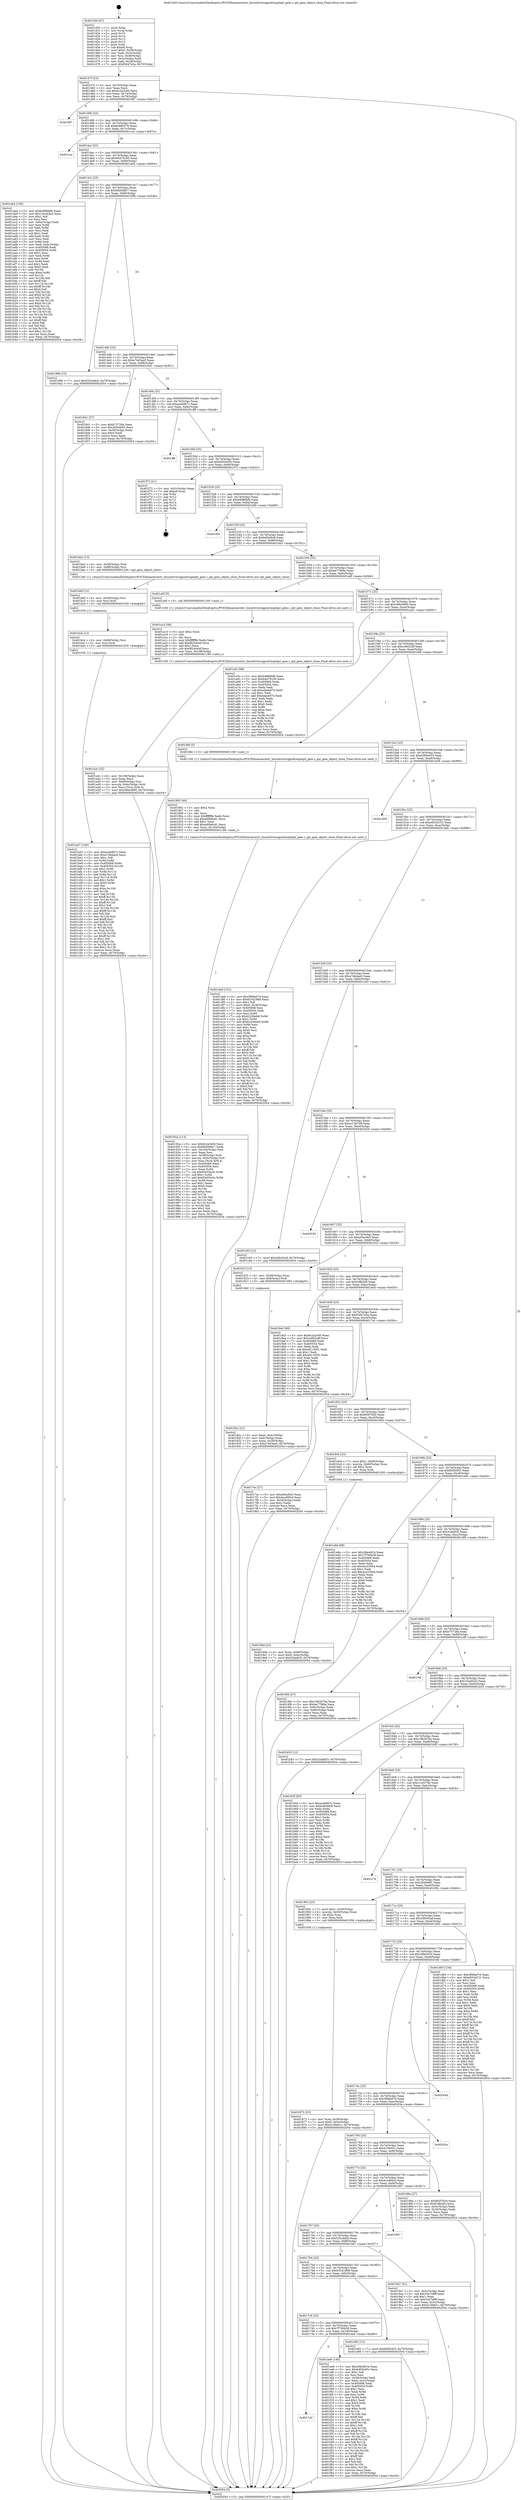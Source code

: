 digraph "0x401450" {
  label = "0x401450 (/mnt/c/Users/mathe/Desktop/tcc/POCII/binaries/extr_linuxdriversgpudrmqxlqxl_gem.c_qxl_gem_object_close_Final-ollvm.out::main(0))"
  labelloc = "t"
  node[shape=record]

  Entry [label="",width=0.3,height=0.3,shape=circle,fillcolor=black,style=filled]
  "0x40147f" [label="{
     0x40147f [23]\l
     | [instrs]\l
     &nbsp;&nbsp;0x40147f \<+3\>: mov -0x70(%rbp),%eax\l
     &nbsp;&nbsp;0x401482 \<+2\>: mov %eax,%ecx\l
     &nbsp;&nbsp;0x401484 \<+6\>: sub $0x8c2a3c60,%ecx\l
     &nbsp;&nbsp;0x40148a \<+3\>: mov %eax,-0x74(%rbp)\l
     &nbsp;&nbsp;0x40148d \<+3\>: mov %ecx,-0x78(%rbp)\l
     &nbsp;&nbsp;0x401490 \<+6\>: je 0000000000401f87 \<main+0xb37\>\l
  }"]
  "0x401f87" [label="{
     0x401f87\l
  }", style=dashed]
  "0x401496" [label="{
     0x401496 [22]\l
     | [instrs]\l
     &nbsp;&nbsp;0x401496 \<+5\>: jmp 000000000040149b \<main+0x4b\>\l
     &nbsp;&nbsp;0x40149b \<+3\>: mov -0x74(%rbp),%eax\l
     &nbsp;&nbsp;0x40149e \<+5\>: sub $0x8c686376,%eax\l
     &nbsp;&nbsp;0x4014a3 \<+3\>: mov %eax,-0x7c(%rbp)\l
     &nbsp;&nbsp;0x4014a6 \<+6\>: je 0000000000401cce \<main+0x87e\>\l
  }"]
  Exit [label="",width=0.3,height=0.3,shape=circle,fillcolor=black,style=filled,peripheries=2]
  "0x401cce" [label="{
     0x401cce\l
  }", style=dashed]
  "0x4014ac" [label="{
     0x4014ac [22]\l
     | [instrs]\l
     &nbsp;&nbsp;0x4014ac \<+5\>: jmp 00000000004014b1 \<main+0x61\>\l
     &nbsp;&nbsp;0x4014b1 \<+3\>: mov -0x74(%rbp),%eax\l
     &nbsp;&nbsp;0x4014b4 \<+5\>: sub $0x94d78193,%eax\l
     &nbsp;&nbsp;0x4014b9 \<+3\>: mov %eax,-0x80(%rbp)\l
     &nbsp;&nbsp;0x4014bc \<+6\>: je 0000000000401ab4 \<main+0x664\>\l
  }"]
  "0x4017e2" [label="{
     0x4017e2\l
  }", style=dashed]
  "0x401ab4" [label="{
     0x401ab4 [159]\l
     | [instrs]\l
     &nbsp;&nbsp;0x401ab4 \<+5\>: mov $0xb4986bf6,%eax\l
     &nbsp;&nbsp;0x401ab9 \<+5\>: mov $0x15a262e3,%ecx\l
     &nbsp;&nbsp;0x401abe \<+2\>: mov $0x1,%dl\l
     &nbsp;&nbsp;0x401ac0 \<+2\>: xor %esi,%esi\l
     &nbsp;&nbsp;0x401ac2 \<+3\>: mov -0x6c(%rbp),%edi\l
     &nbsp;&nbsp;0x401ac5 \<+3\>: mov %esi,%r8d\l
     &nbsp;&nbsp;0x401ac8 \<+3\>: sub %edi,%r8d\l
     &nbsp;&nbsp;0x401acb \<+2\>: mov %esi,%edi\l
     &nbsp;&nbsp;0x401acd \<+3\>: sub $0x1,%edi\l
     &nbsp;&nbsp;0x401ad0 \<+3\>: add %edi,%r8d\l
     &nbsp;&nbsp;0x401ad3 \<+2\>: mov %esi,%edi\l
     &nbsp;&nbsp;0x401ad5 \<+3\>: sub %r8d,%edi\l
     &nbsp;&nbsp;0x401ad8 \<+3\>: mov %edi,-0x6c(%rbp)\l
     &nbsp;&nbsp;0x401adb \<+7\>: mov 0x405068,%edi\l
     &nbsp;&nbsp;0x401ae2 \<+8\>: mov 0x405054,%r8d\l
     &nbsp;&nbsp;0x401aea \<+3\>: sub $0x1,%esi\l
     &nbsp;&nbsp;0x401aed \<+3\>: mov %edi,%r9d\l
     &nbsp;&nbsp;0x401af0 \<+3\>: add %esi,%r9d\l
     &nbsp;&nbsp;0x401af3 \<+4\>: imul %r9d,%edi\l
     &nbsp;&nbsp;0x401af7 \<+3\>: and $0x1,%edi\l
     &nbsp;&nbsp;0x401afa \<+3\>: cmp $0x0,%edi\l
     &nbsp;&nbsp;0x401afd \<+4\>: sete %r10b\l
     &nbsp;&nbsp;0x401b01 \<+4\>: cmp $0xa,%r8d\l
     &nbsp;&nbsp;0x401b05 \<+4\>: setl %r11b\l
     &nbsp;&nbsp;0x401b09 \<+3\>: mov %r10b,%bl\l
     &nbsp;&nbsp;0x401b0c \<+3\>: xor $0xff,%bl\l
     &nbsp;&nbsp;0x401b0f \<+3\>: mov %r11b,%r14b\l
     &nbsp;&nbsp;0x401b12 \<+4\>: xor $0xff,%r14b\l
     &nbsp;&nbsp;0x401b16 \<+3\>: xor $0x0,%dl\l
     &nbsp;&nbsp;0x401b19 \<+3\>: mov %bl,%r15b\l
     &nbsp;&nbsp;0x401b1c \<+4\>: and $0x0,%r15b\l
     &nbsp;&nbsp;0x401b20 \<+3\>: and %dl,%r10b\l
     &nbsp;&nbsp;0x401b23 \<+3\>: mov %r14b,%r12b\l
     &nbsp;&nbsp;0x401b26 \<+4\>: and $0x0,%r12b\l
     &nbsp;&nbsp;0x401b2a \<+3\>: and %dl,%r11b\l
     &nbsp;&nbsp;0x401b2d \<+3\>: or %r10b,%r15b\l
     &nbsp;&nbsp;0x401b30 \<+3\>: or %r11b,%r12b\l
     &nbsp;&nbsp;0x401b33 \<+3\>: xor %r12b,%r15b\l
     &nbsp;&nbsp;0x401b36 \<+3\>: or %r14b,%bl\l
     &nbsp;&nbsp;0x401b39 \<+3\>: xor $0xff,%bl\l
     &nbsp;&nbsp;0x401b3c \<+3\>: or $0x0,%dl\l
     &nbsp;&nbsp;0x401b3f \<+2\>: and %dl,%bl\l
     &nbsp;&nbsp;0x401b41 \<+3\>: or %bl,%r15b\l
     &nbsp;&nbsp;0x401b44 \<+4\>: test $0x1,%r15b\l
     &nbsp;&nbsp;0x401b48 \<+3\>: cmovne %ecx,%eax\l
     &nbsp;&nbsp;0x401b4b \<+3\>: mov %eax,-0x70(%rbp)\l
     &nbsp;&nbsp;0x401b4e \<+5\>: jmp 0000000000402054 \<main+0xc04\>\l
  }"]
  "0x4014c2" [label="{
     0x4014c2 [25]\l
     | [instrs]\l
     &nbsp;&nbsp;0x4014c2 \<+5\>: jmp 00000000004014c7 \<main+0x77\>\l
     &nbsp;&nbsp;0x4014c7 \<+3\>: mov -0x74(%rbp),%eax\l
     &nbsp;&nbsp;0x4014ca \<+5\>: sub $0x9d20d8c7,%eax\l
     &nbsp;&nbsp;0x4014cf \<+6\>: mov %eax,-0x84(%rbp)\l
     &nbsp;&nbsp;0x4014d5 \<+6\>: je 000000000040199b \<main+0x54b\>\l
  }"]
  "0x401ee6" [label="{
     0x401ee6 [140]\l
     | [instrs]\l
     &nbsp;&nbsp;0x401ee6 \<+5\>: mov $0x2fde491b,%eax\l
     &nbsp;&nbsp;0x401eeb \<+5\>: mov $0xb405e05c,%ecx\l
     &nbsp;&nbsp;0x401ef0 \<+2\>: mov $0x1,%dl\l
     &nbsp;&nbsp;0x401ef2 \<+2\>: xor %esi,%esi\l
     &nbsp;&nbsp;0x401ef4 \<+3\>: mov -0x38(%rbp),%edi\l
     &nbsp;&nbsp;0x401ef7 \<+3\>: mov %edi,-0x2c(%rbp)\l
     &nbsp;&nbsp;0x401efa \<+7\>: mov 0x405068,%edi\l
     &nbsp;&nbsp;0x401f01 \<+8\>: mov 0x405054,%r8d\l
     &nbsp;&nbsp;0x401f09 \<+3\>: sub $0x1,%esi\l
     &nbsp;&nbsp;0x401f0c \<+3\>: mov %edi,%r9d\l
     &nbsp;&nbsp;0x401f0f \<+3\>: add %esi,%r9d\l
     &nbsp;&nbsp;0x401f12 \<+4\>: imul %r9d,%edi\l
     &nbsp;&nbsp;0x401f16 \<+3\>: and $0x1,%edi\l
     &nbsp;&nbsp;0x401f19 \<+3\>: cmp $0x0,%edi\l
     &nbsp;&nbsp;0x401f1c \<+4\>: sete %r10b\l
     &nbsp;&nbsp;0x401f20 \<+4\>: cmp $0xa,%r8d\l
     &nbsp;&nbsp;0x401f24 \<+4\>: setl %r11b\l
     &nbsp;&nbsp;0x401f28 \<+3\>: mov %r10b,%bl\l
     &nbsp;&nbsp;0x401f2b \<+3\>: xor $0xff,%bl\l
     &nbsp;&nbsp;0x401f2e \<+3\>: mov %r11b,%r14b\l
     &nbsp;&nbsp;0x401f31 \<+4\>: xor $0xff,%r14b\l
     &nbsp;&nbsp;0x401f35 \<+3\>: xor $0x1,%dl\l
     &nbsp;&nbsp;0x401f38 \<+3\>: mov %bl,%r15b\l
     &nbsp;&nbsp;0x401f3b \<+4\>: and $0xff,%r15b\l
     &nbsp;&nbsp;0x401f3f \<+3\>: and %dl,%r10b\l
     &nbsp;&nbsp;0x401f42 \<+3\>: mov %r14b,%r12b\l
     &nbsp;&nbsp;0x401f45 \<+4\>: and $0xff,%r12b\l
     &nbsp;&nbsp;0x401f49 \<+3\>: and %dl,%r11b\l
     &nbsp;&nbsp;0x401f4c \<+3\>: or %r10b,%r15b\l
     &nbsp;&nbsp;0x401f4f \<+3\>: or %r11b,%r12b\l
     &nbsp;&nbsp;0x401f52 \<+3\>: xor %r12b,%r15b\l
     &nbsp;&nbsp;0x401f55 \<+3\>: or %r14b,%bl\l
     &nbsp;&nbsp;0x401f58 \<+3\>: xor $0xff,%bl\l
     &nbsp;&nbsp;0x401f5b \<+3\>: or $0x1,%dl\l
     &nbsp;&nbsp;0x401f5e \<+2\>: and %dl,%bl\l
     &nbsp;&nbsp;0x401f60 \<+3\>: or %bl,%r15b\l
     &nbsp;&nbsp;0x401f63 \<+4\>: test $0x1,%r15b\l
     &nbsp;&nbsp;0x401f67 \<+3\>: cmovne %ecx,%eax\l
     &nbsp;&nbsp;0x401f6a \<+3\>: mov %eax,-0x70(%rbp)\l
     &nbsp;&nbsp;0x401f6d \<+5\>: jmp 0000000000402054 \<main+0xc04\>\l
  }"]
  "0x40199b" [label="{
     0x40199b [12]\l
     | [instrs]\l
     &nbsp;&nbsp;0x40199b \<+7\>: movl $0x525cddcb,-0x70(%rbp)\l
     &nbsp;&nbsp;0x4019a2 \<+5\>: jmp 0000000000402054 \<main+0xc04\>\l
  }"]
  "0x4014db" [label="{
     0x4014db [25]\l
     | [instrs]\l
     &nbsp;&nbsp;0x4014db \<+5\>: jmp 00000000004014e0 \<main+0x90\>\l
     &nbsp;&nbsp;0x4014e0 \<+3\>: mov -0x74(%rbp),%eax\l
     &nbsp;&nbsp;0x4014e3 \<+5\>: sub $0xa74d3ea5,%eax\l
     &nbsp;&nbsp;0x4014e8 \<+6\>: mov %eax,-0x88(%rbp)\l
     &nbsp;&nbsp;0x4014ee \<+6\>: je 0000000000401841 \<main+0x3f1\>\l
  }"]
  "0x4017c9" [label="{
     0x4017c9 [25]\l
     | [instrs]\l
     &nbsp;&nbsp;0x4017c9 \<+5\>: jmp 00000000004017ce \<main+0x37e\>\l
     &nbsp;&nbsp;0x4017ce \<+3\>: mov -0x74(%rbp),%eax\l
     &nbsp;&nbsp;0x4017d1 \<+5\>: sub $0x7f700b28,%eax\l
     &nbsp;&nbsp;0x4017d6 \<+6\>: mov %eax,-0x100(%rbp)\l
     &nbsp;&nbsp;0x4017dc \<+6\>: je 0000000000401ee6 \<main+0xa96\>\l
  }"]
  "0x401841" [label="{
     0x401841 [27]\l
     | [instrs]\l
     &nbsp;&nbsp;0x401841 \<+5\>: mov $0xb75728a,%eax\l
     &nbsp;&nbsp;0x401846 \<+5\>: mov $0x293d46f1,%ecx\l
     &nbsp;&nbsp;0x40184b \<+3\>: mov -0x30(%rbp),%edx\l
     &nbsp;&nbsp;0x40184e \<+3\>: cmp $0x0,%edx\l
     &nbsp;&nbsp;0x401851 \<+3\>: cmove %ecx,%eax\l
     &nbsp;&nbsp;0x401854 \<+3\>: mov %eax,-0x70(%rbp)\l
     &nbsp;&nbsp;0x401857 \<+5\>: jmp 0000000000402054 \<main+0xc04\>\l
  }"]
  "0x4014f4" [label="{
     0x4014f4 [25]\l
     | [instrs]\l
     &nbsp;&nbsp;0x4014f4 \<+5\>: jmp 00000000004014f9 \<main+0xa9\>\l
     &nbsp;&nbsp;0x4014f9 \<+3\>: mov -0x74(%rbp),%eax\l
     &nbsp;&nbsp;0x4014fc \<+5\>: sub $0xacde9b7c,%eax\l
     &nbsp;&nbsp;0x401501 \<+6\>: mov %eax,-0x8c(%rbp)\l
     &nbsp;&nbsp;0x401507 \<+6\>: je 0000000000401ff8 \<main+0xba8\>\l
  }"]
  "0x401e82" [label="{
     0x401e82 [12]\l
     | [instrs]\l
     &nbsp;&nbsp;0x401e82 \<+7\>: movl $0xfd5f2403,-0x70(%rbp)\l
     &nbsp;&nbsp;0x401e89 \<+5\>: jmp 0000000000402054 \<main+0xc04\>\l
  }"]
  "0x401ff8" [label="{
     0x401ff8\l
  }", style=dashed]
  "0x40150d" [label="{
     0x40150d [25]\l
     | [instrs]\l
     &nbsp;&nbsp;0x40150d \<+5\>: jmp 0000000000401512 \<main+0xc2\>\l
     &nbsp;&nbsp;0x401512 \<+3\>: mov -0x74(%rbp),%eax\l
     &nbsp;&nbsp;0x401515 \<+5\>: sub $0xb405e05c,%eax\l
     &nbsp;&nbsp;0x40151a \<+6\>: mov %eax,-0x90(%rbp)\l
     &nbsp;&nbsp;0x401520 \<+6\>: je 0000000000401f72 \<main+0xb22\>\l
  }"]
  "0x401bd7" [label="{
     0x401bd7 [140]\l
     | [instrs]\l
     &nbsp;&nbsp;0x401bd7 \<+5\>: mov $0xacde9b7c,%eax\l
     &nbsp;&nbsp;0x401bdc \<+5\>: mov $0xe7dbdac6,%ecx\l
     &nbsp;&nbsp;0x401be1 \<+2\>: mov $0x1,%dl\l
     &nbsp;&nbsp;0x401be3 \<+3\>: xor %r8d,%r8d\l
     &nbsp;&nbsp;0x401be6 \<+8\>: mov 0x405068,%r9d\l
     &nbsp;&nbsp;0x401bee \<+8\>: mov 0x405054,%r10d\l
     &nbsp;&nbsp;0x401bf6 \<+4\>: sub $0x1,%r8d\l
     &nbsp;&nbsp;0x401bfa \<+3\>: mov %r9d,%r11d\l
     &nbsp;&nbsp;0x401bfd \<+3\>: add %r8d,%r11d\l
     &nbsp;&nbsp;0x401c00 \<+4\>: imul %r11d,%r9d\l
     &nbsp;&nbsp;0x401c04 \<+4\>: and $0x1,%r9d\l
     &nbsp;&nbsp;0x401c08 \<+4\>: cmp $0x0,%r9d\l
     &nbsp;&nbsp;0x401c0c \<+3\>: sete %bl\l
     &nbsp;&nbsp;0x401c0f \<+4\>: cmp $0xa,%r10d\l
     &nbsp;&nbsp;0x401c13 \<+4\>: setl %r14b\l
     &nbsp;&nbsp;0x401c17 \<+3\>: mov %bl,%r15b\l
     &nbsp;&nbsp;0x401c1a \<+4\>: xor $0xff,%r15b\l
     &nbsp;&nbsp;0x401c1e \<+3\>: mov %r14b,%r12b\l
     &nbsp;&nbsp;0x401c21 \<+4\>: xor $0xff,%r12b\l
     &nbsp;&nbsp;0x401c25 \<+3\>: xor $0x1,%dl\l
     &nbsp;&nbsp;0x401c28 \<+3\>: mov %r15b,%r13b\l
     &nbsp;&nbsp;0x401c2b \<+4\>: and $0xff,%r13b\l
     &nbsp;&nbsp;0x401c2f \<+2\>: and %dl,%bl\l
     &nbsp;&nbsp;0x401c31 \<+3\>: mov %r12b,%sil\l
     &nbsp;&nbsp;0x401c34 \<+4\>: and $0xff,%sil\l
     &nbsp;&nbsp;0x401c38 \<+3\>: and %dl,%r14b\l
     &nbsp;&nbsp;0x401c3b \<+3\>: or %bl,%r13b\l
     &nbsp;&nbsp;0x401c3e \<+3\>: or %r14b,%sil\l
     &nbsp;&nbsp;0x401c41 \<+3\>: xor %sil,%r13b\l
     &nbsp;&nbsp;0x401c44 \<+3\>: or %r12b,%r15b\l
     &nbsp;&nbsp;0x401c47 \<+4\>: xor $0xff,%r15b\l
     &nbsp;&nbsp;0x401c4b \<+3\>: or $0x1,%dl\l
     &nbsp;&nbsp;0x401c4e \<+3\>: and %dl,%r15b\l
     &nbsp;&nbsp;0x401c51 \<+3\>: or %r15b,%r13b\l
     &nbsp;&nbsp;0x401c54 \<+4\>: test $0x1,%r13b\l
     &nbsp;&nbsp;0x401c58 \<+3\>: cmovne %ecx,%eax\l
     &nbsp;&nbsp;0x401c5b \<+3\>: mov %eax,-0x70(%rbp)\l
     &nbsp;&nbsp;0x401c5e \<+5\>: jmp 0000000000402054 \<main+0xc04\>\l
  }"]
  "0x401f72" [label="{
     0x401f72 [21]\l
     | [instrs]\l
     &nbsp;&nbsp;0x401f72 \<+3\>: mov -0x2c(%rbp),%eax\l
     &nbsp;&nbsp;0x401f75 \<+7\>: add $0xe8,%rsp\l
     &nbsp;&nbsp;0x401f7c \<+1\>: pop %rbx\l
     &nbsp;&nbsp;0x401f7d \<+2\>: pop %r12\l
     &nbsp;&nbsp;0x401f7f \<+2\>: pop %r13\l
     &nbsp;&nbsp;0x401f81 \<+2\>: pop %r14\l
     &nbsp;&nbsp;0x401f83 \<+2\>: pop %r15\l
     &nbsp;&nbsp;0x401f85 \<+1\>: pop %rbp\l
     &nbsp;&nbsp;0x401f86 \<+1\>: ret\l
  }"]
  "0x401526" [label="{
     0x401526 [25]\l
     | [instrs]\l
     &nbsp;&nbsp;0x401526 \<+5\>: jmp 000000000040152b \<main+0xdb\>\l
     &nbsp;&nbsp;0x40152b \<+3\>: mov -0x74(%rbp),%eax\l
     &nbsp;&nbsp;0x40152e \<+5\>: sub $0xb4986bf6,%eax\l
     &nbsp;&nbsp;0x401533 \<+6\>: mov %eax,-0x94(%rbp)\l
     &nbsp;&nbsp;0x401539 \<+6\>: je 0000000000401fd9 \<main+0xb89\>\l
  }"]
  "0x401bcb" [label="{
     0x401bcb [12]\l
     | [instrs]\l
     &nbsp;&nbsp;0x401bcb \<+4\>: mov -0x68(%rbp),%rsi\l
     &nbsp;&nbsp;0x401bcf \<+3\>: mov %rsi,%rdi\l
     &nbsp;&nbsp;0x401bd2 \<+5\>: call 0000000000401030 \<free@plt\>\l
     | [calls]\l
     &nbsp;&nbsp;0x401030 \{1\} (unknown)\l
  }"]
  "0x401fd9" [label="{
     0x401fd9\l
  }", style=dashed]
  "0x40153f" [label="{
     0x40153f [25]\l
     | [instrs]\l
     &nbsp;&nbsp;0x40153f \<+5\>: jmp 0000000000401544 \<main+0xf4\>\l
     &nbsp;&nbsp;0x401544 \<+3\>: mov -0x74(%rbp),%eax\l
     &nbsp;&nbsp;0x401547 \<+5\>: sub $0xb4fc69c8,%eax\l
     &nbsp;&nbsp;0x40154c \<+6\>: mov %eax,-0x98(%rbp)\l
     &nbsp;&nbsp;0x401552 \<+6\>: je 0000000000401bb2 \<main+0x762\>\l
  }"]
  "0x401bbf" [label="{
     0x401bbf [12]\l
     | [instrs]\l
     &nbsp;&nbsp;0x401bbf \<+4\>: mov -0x58(%rbp),%rsi\l
     &nbsp;&nbsp;0x401bc3 \<+3\>: mov %rsi,%rdi\l
     &nbsp;&nbsp;0x401bc6 \<+5\>: call 0000000000401030 \<free@plt\>\l
     | [calls]\l
     &nbsp;&nbsp;0x401030 \{1\} (unknown)\l
  }"]
  "0x401bb2" [label="{
     0x401bb2 [13]\l
     | [instrs]\l
     &nbsp;&nbsp;0x401bb2 \<+4\>: mov -0x58(%rbp),%rdi\l
     &nbsp;&nbsp;0x401bb6 \<+4\>: mov -0x68(%rbp),%rsi\l
     &nbsp;&nbsp;0x401bba \<+5\>: call 0000000000401240 \<qxl_gem_object_close\>\l
     | [calls]\l
     &nbsp;&nbsp;0x401240 \{1\} (/mnt/c/Users/mathe/Desktop/tcc/POCII/binaries/extr_linuxdriversgpudrmqxlqxl_gem.c_qxl_gem_object_close_Final-ollvm.out::qxl_gem_object_close)\l
  }"]
  "0x401558" [label="{
     0x401558 [25]\l
     | [instrs]\l
     &nbsp;&nbsp;0x401558 \<+5\>: jmp 000000000040155d \<main+0x10d\>\l
     &nbsp;&nbsp;0x40155d \<+3\>: mov -0x74(%rbp),%eax\l
     &nbsp;&nbsp;0x401560 \<+5\>: sub $0xbe77f89a,%eax\l
     &nbsp;&nbsp;0x401565 \<+6\>: mov %eax,-0x9c(%rbp)\l
     &nbsp;&nbsp;0x40156b \<+6\>: je 0000000000401a0f \<main+0x5bf\>\l
  }"]
  "0x401a3c" [label="{
     0x401a3c [32]\l
     | [instrs]\l
     &nbsp;&nbsp;0x401a3c \<+6\>: mov -0x108(%rbp),%ecx\l
     &nbsp;&nbsp;0x401a42 \<+3\>: imul %eax,%ecx\l
     &nbsp;&nbsp;0x401a45 \<+4\>: mov -0x68(%rbp),%rsi\l
     &nbsp;&nbsp;0x401a49 \<+4\>: movslq -0x6c(%rbp),%rdi\l
     &nbsp;&nbsp;0x401a4d \<+3\>: mov %ecx,(%rsi,%rdi,4)\l
     &nbsp;&nbsp;0x401a50 \<+7\>: movl $0xc89a3690,-0x70(%rbp)\l
     &nbsp;&nbsp;0x401a57 \<+5\>: jmp 0000000000402054 \<main+0xc04\>\l
  }"]
  "0x401a0f" [label="{
     0x401a0f [5]\l
     | [instrs]\l
     &nbsp;&nbsp;0x401a0f \<+5\>: call 0000000000401160 \<next_i\>\l
     | [calls]\l
     &nbsp;&nbsp;0x401160 \{1\} (/mnt/c/Users/mathe/Desktop/tcc/POCII/binaries/extr_linuxdriversgpudrmqxlqxl_gem.c_qxl_gem_object_close_Final-ollvm.out::next_i)\l
  }"]
  "0x401571" [label="{
     0x401571 [25]\l
     | [instrs]\l
     &nbsp;&nbsp;0x401571 \<+5\>: jmp 0000000000401576 \<main+0x126\>\l
     &nbsp;&nbsp;0x401576 \<+3\>: mov -0x74(%rbp),%eax\l
     &nbsp;&nbsp;0x401579 \<+5\>: sub $0xc89a3690,%eax\l
     &nbsp;&nbsp;0x40157e \<+6\>: mov %eax,-0xa0(%rbp)\l
     &nbsp;&nbsp;0x401584 \<+6\>: je 0000000000401a5c \<main+0x60c\>\l
  }"]
  "0x401a14" [label="{
     0x401a14 [40]\l
     | [instrs]\l
     &nbsp;&nbsp;0x401a14 \<+5\>: mov $0x2,%ecx\l
     &nbsp;&nbsp;0x401a19 \<+1\>: cltd\l
     &nbsp;&nbsp;0x401a1a \<+2\>: idiv %ecx\l
     &nbsp;&nbsp;0x401a1c \<+6\>: imul $0xfffffffe,%edx,%ecx\l
     &nbsp;&nbsp;0x401a22 \<+6\>: add $0xf824444f,%ecx\l
     &nbsp;&nbsp;0x401a28 \<+3\>: add $0x1,%ecx\l
     &nbsp;&nbsp;0x401a2b \<+6\>: sub $0xf824444f,%ecx\l
     &nbsp;&nbsp;0x401a31 \<+6\>: mov %ecx,-0x108(%rbp)\l
     &nbsp;&nbsp;0x401a37 \<+5\>: call 0000000000401160 \<next_i\>\l
     | [calls]\l
     &nbsp;&nbsp;0x401160 \{1\} (/mnt/c/Users/mathe/Desktop/tcc/POCII/binaries/extr_linuxdriversgpudrmqxlqxl_gem.c_qxl_gem_object_close_Final-ollvm.out::next_i)\l
  }"]
  "0x401a5c" [label="{
     0x401a5c [88]\l
     | [instrs]\l
     &nbsp;&nbsp;0x401a5c \<+5\>: mov $0xb4986bf6,%eax\l
     &nbsp;&nbsp;0x401a61 \<+5\>: mov $0x94d78193,%ecx\l
     &nbsp;&nbsp;0x401a66 \<+7\>: mov 0x405068,%edx\l
     &nbsp;&nbsp;0x401a6d \<+7\>: mov 0x405054,%esi\l
     &nbsp;&nbsp;0x401a74 \<+2\>: mov %edx,%edi\l
     &nbsp;&nbsp;0x401a76 \<+6\>: sub $0xedaeb87d,%edi\l
     &nbsp;&nbsp;0x401a7c \<+3\>: sub $0x1,%edi\l
     &nbsp;&nbsp;0x401a7f \<+6\>: add $0xedaeb87d,%edi\l
     &nbsp;&nbsp;0x401a85 \<+3\>: imul %edi,%edx\l
     &nbsp;&nbsp;0x401a88 \<+3\>: and $0x1,%edx\l
     &nbsp;&nbsp;0x401a8b \<+3\>: cmp $0x0,%edx\l
     &nbsp;&nbsp;0x401a8e \<+4\>: sete %r8b\l
     &nbsp;&nbsp;0x401a92 \<+3\>: cmp $0xa,%esi\l
     &nbsp;&nbsp;0x401a95 \<+4\>: setl %r9b\l
     &nbsp;&nbsp;0x401a99 \<+3\>: mov %r8b,%r10b\l
     &nbsp;&nbsp;0x401a9c \<+3\>: and %r9b,%r10b\l
     &nbsp;&nbsp;0x401a9f \<+3\>: xor %r9b,%r8b\l
     &nbsp;&nbsp;0x401aa2 \<+3\>: or %r8b,%r10b\l
     &nbsp;&nbsp;0x401aa5 \<+4\>: test $0x1,%r10b\l
     &nbsp;&nbsp;0x401aa9 \<+3\>: cmovne %ecx,%eax\l
     &nbsp;&nbsp;0x401aac \<+3\>: mov %eax,-0x70(%rbp)\l
     &nbsp;&nbsp;0x401aaf \<+5\>: jmp 0000000000402054 \<main+0xc04\>\l
  }"]
  "0x40158a" [label="{
     0x40158a [25]\l
     | [instrs]\l
     &nbsp;&nbsp;0x40158a \<+5\>: jmp 000000000040158f \<main+0x13f\>\l
     &nbsp;&nbsp;0x40158f \<+3\>: mov -0x74(%rbp),%eax\l
     &nbsp;&nbsp;0x401592 \<+5\>: sub $0xcc802c8f,%eax\l
     &nbsp;&nbsp;0x401597 \<+6\>: mov %eax,-0xa4(%rbp)\l
     &nbsp;&nbsp;0x40159d \<+6\>: je 00000000004018fd \<main+0x4ad\>\l
  }"]
  "0x4019dd" [label="{
     0x4019dd [23]\l
     | [instrs]\l
     &nbsp;&nbsp;0x4019dd \<+4\>: mov %rax,-0x68(%rbp)\l
     &nbsp;&nbsp;0x4019e1 \<+7\>: movl $0x0,-0x6c(%rbp)\l
     &nbsp;&nbsp;0x4019e8 \<+7\>: movl $0x32da925,-0x70(%rbp)\l
     &nbsp;&nbsp;0x4019ef \<+5\>: jmp 0000000000402054 \<main+0xc04\>\l
  }"]
  "0x4018fd" [label="{
     0x4018fd [5]\l
     | [instrs]\l
     &nbsp;&nbsp;0x4018fd \<+5\>: call 0000000000401160 \<next_i\>\l
     | [calls]\l
     &nbsp;&nbsp;0x401160 \{1\} (/mnt/c/Users/mathe/Desktop/tcc/POCII/binaries/extr_linuxdriversgpudrmqxlqxl_gem.c_qxl_gem_object_close_Final-ollvm.out::next_i)\l
  }"]
  "0x4015a3" [label="{
     0x4015a3 [25]\l
     | [instrs]\l
     &nbsp;&nbsp;0x4015a3 \<+5\>: jmp 00000000004015a8 \<main+0x158\>\l
     &nbsp;&nbsp;0x4015a8 \<+3\>: mov -0x74(%rbp),%eax\l
     &nbsp;&nbsp;0x4015ab \<+5\>: sub $0xd389e033,%eax\l
     &nbsp;&nbsp;0x4015b0 \<+6\>: mov %eax,-0xa8(%rbp)\l
     &nbsp;&nbsp;0x4015b6 \<+6\>: je 0000000000401d59 \<main+0x909\>\l
  }"]
  "0x4017b0" [label="{
     0x4017b0 [25]\l
     | [instrs]\l
     &nbsp;&nbsp;0x4017b0 \<+5\>: jmp 00000000004017b5 \<main+0x365\>\l
     &nbsp;&nbsp;0x4017b5 \<+3\>: mov -0x74(%rbp),%eax\l
     &nbsp;&nbsp;0x4017b8 \<+5\>: sub $0x63341869,%eax\l
     &nbsp;&nbsp;0x4017bd \<+6\>: mov %eax,-0xfc(%rbp)\l
     &nbsp;&nbsp;0x4017c3 \<+6\>: je 0000000000401e82 \<main+0xa32\>\l
  }"]
  "0x401d59" [label="{
     0x401d59\l
  }", style=dashed]
  "0x4015bc" [label="{
     0x4015bc [25]\l
     | [instrs]\l
     &nbsp;&nbsp;0x4015bc \<+5\>: jmp 00000000004015c1 \<main+0x171\>\l
     &nbsp;&nbsp;0x4015c1 \<+3\>: mov -0x74(%rbp),%eax\l
     &nbsp;&nbsp;0x4015c4 \<+5\>: sub $0xe653d131,%eax\l
     &nbsp;&nbsp;0x4015c9 \<+6\>: mov %eax,-0xac(%rbp)\l
     &nbsp;&nbsp;0x4015cf \<+6\>: je 0000000000401deb \<main+0x99b\>\l
  }"]
  "0x4019a7" [label="{
     0x4019a7 [31]\l
     | [instrs]\l
     &nbsp;&nbsp;0x4019a7 \<+3\>: mov -0x5c(%rbp),%eax\l
     &nbsp;&nbsp;0x4019aa \<+5\>: sub $0x53a7e8ff,%eax\l
     &nbsp;&nbsp;0x4019af \<+3\>: add $0x1,%eax\l
     &nbsp;&nbsp;0x4019b2 \<+5\>: add $0x53a7e8ff,%eax\l
     &nbsp;&nbsp;0x4019b7 \<+3\>: mov %eax,-0x5c(%rbp)\l
     &nbsp;&nbsp;0x4019ba \<+7\>: movl $0x415fe91c,-0x70(%rbp)\l
     &nbsp;&nbsp;0x4019c1 \<+5\>: jmp 0000000000402054 \<main+0xc04\>\l
  }"]
  "0x401deb" [label="{
     0x401deb [151]\l
     | [instrs]\l
     &nbsp;&nbsp;0x401deb \<+5\>: mov $0x3f08ad7d,%eax\l
     &nbsp;&nbsp;0x401df0 \<+5\>: mov $0x63341869,%ecx\l
     &nbsp;&nbsp;0x401df5 \<+2\>: mov $0x1,%dl\l
     &nbsp;&nbsp;0x401df7 \<+7\>: movl $0x0,-0x38(%rbp)\l
     &nbsp;&nbsp;0x401dfe \<+7\>: mov 0x405068,%esi\l
     &nbsp;&nbsp;0x401e05 \<+7\>: mov 0x405054,%edi\l
     &nbsp;&nbsp;0x401e0c \<+3\>: mov %esi,%r8d\l
     &nbsp;&nbsp;0x401e0f \<+7\>: sub $0xb2294eb8,%r8d\l
     &nbsp;&nbsp;0x401e16 \<+4\>: sub $0x1,%r8d\l
     &nbsp;&nbsp;0x401e1a \<+7\>: add $0xb2294eb8,%r8d\l
     &nbsp;&nbsp;0x401e21 \<+4\>: imul %r8d,%esi\l
     &nbsp;&nbsp;0x401e25 \<+3\>: and $0x1,%esi\l
     &nbsp;&nbsp;0x401e28 \<+3\>: cmp $0x0,%esi\l
     &nbsp;&nbsp;0x401e2b \<+4\>: sete %r9b\l
     &nbsp;&nbsp;0x401e2f \<+3\>: cmp $0xa,%edi\l
     &nbsp;&nbsp;0x401e32 \<+4\>: setl %r10b\l
     &nbsp;&nbsp;0x401e36 \<+3\>: mov %r9b,%r11b\l
     &nbsp;&nbsp;0x401e39 \<+4\>: xor $0xff,%r11b\l
     &nbsp;&nbsp;0x401e3d \<+3\>: mov %r10b,%bl\l
     &nbsp;&nbsp;0x401e40 \<+3\>: xor $0xff,%bl\l
     &nbsp;&nbsp;0x401e43 \<+3\>: xor $0x0,%dl\l
     &nbsp;&nbsp;0x401e46 \<+3\>: mov %r11b,%r14b\l
     &nbsp;&nbsp;0x401e49 \<+4\>: and $0x0,%r14b\l
     &nbsp;&nbsp;0x401e4d \<+3\>: and %dl,%r9b\l
     &nbsp;&nbsp;0x401e50 \<+3\>: mov %bl,%r15b\l
     &nbsp;&nbsp;0x401e53 \<+4\>: and $0x0,%r15b\l
     &nbsp;&nbsp;0x401e57 \<+3\>: and %dl,%r10b\l
     &nbsp;&nbsp;0x401e5a \<+3\>: or %r9b,%r14b\l
     &nbsp;&nbsp;0x401e5d \<+3\>: or %r10b,%r15b\l
     &nbsp;&nbsp;0x401e60 \<+3\>: xor %r15b,%r14b\l
     &nbsp;&nbsp;0x401e63 \<+3\>: or %bl,%r11b\l
     &nbsp;&nbsp;0x401e66 \<+4\>: xor $0xff,%r11b\l
     &nbsp;&nbsp;0x401e6a \<+3\>: or $0x0,%dl\l
     &nbsp;&nbsp;0x401e6d \<+3\>: and %dl,%r11b\l
     &nbsp;&nbsp;0x401e70 \<+3\>: or %r11b,%r14b\l
     &nbsp;&nbsp;0x401e73 \<+4\>: test $0x1,%r14b\l
     &nbsp;&nbsp;0x401e77 \<+3\>: cmovne %ecx,%eax\l
     &nbsp;&nbsp;0x401e7a \<+3\>: mov %eax,-0x70(%rbp)\l
     &nbsp;&nbsp;0x401e7d \<+5\>: jmp 0000000000402054 \<main+0xc04\>\l
  }"]
  "0x4015d5" [label="{
     0x4015d5 [25]\l
     | [instrs]\l
     &nbsp;&nbsp;0x4015d5 \<+5\>: jmp 00000000004015da \<main+0x18a\>\l
     &nbsp;&nbsp;0x4015da \<+3\>: mov -0x74(%rbp),%eax\l
     &nbsp;&nbsp;0x4015dd \<+5\>: sub $0xe7dbdac6,%eax\l
     &nbsp;&nbsp;0x4015e2 \<+6\>: mov %eax,-0xb0(%rbp)\l
     &nbsp;&nbsp;0x4015e8 \<+6\>: je 0000000000401c63 \<main+0x813\>\l
  }"]
  "0x401797" [label="{
     0x401797 [25]\l
     | [instrs]\l
     &nbsp;&nbsp;0x401797 \<+5\>: jmp 000000000040179c \<main+0x34c\>\l
     &nbsp;&nbsp;0x40179c \<+3\>: mov -0x74(%rbp),%eax\l
     &nbsp;&nbsp;0x40179f \<+5\>: sub $0x525cddcb,%eax\l
     &nbsp;&nbsp;0x4017a4 \<+6\>: mov %eax,-0xf8(%rbp)\l
     &nbsp;&nbsp;0x4017aa \<+6\>: je 00000000004019a7 \<main+0x557\>\l
  }"]
  "0x401c63" [label="{
     0x401c63 [12]\l
     | [instrs]\l
     &nbsp;&nbsp;0x401c63 \<+7\>: movl $0x2d9c02af,-0x70(%rbp)\l
     &nbsp;&nbsp;0x401c6a \<+5\>: jmp 0000000000402054 \<main+0xc04\>\l
  }"]
  "0x4015ee" [label="{
     0x4015ee [25]\l
     | [instrs]\l
     &nbsp;&nbsp;0x4015ee \<+5\>: jmp 00000000004015f3 \<main+0x1a3\>\l
     &nbsp;&nbsp;0x4015f3 \<+3\>: mov -0x74(%rbp),%eax\l
     &nbsp;&nbsp;0x4015f6 \<+5\>: sub $0xec13b7e8,%eax\l
     &nbsp;&nbsp;0x4015fb \<+6\>: mov %eax,-0xb4(%rbp)\l
     &nbsp;&nbsp;0x401601 \<+6\>: je 0000000000402029 \<main+0xbd9\>\l
  }"]
  "0x401807" [label="{
     0x401807\l
  }", style=dashed]
  "0x402029" [label="{
     0x402029\l
  }", style=dashed]
  "0x401607" [label="{
     0x401607 [25]\l
     | [instrs]\l
     &nbsp;&nbsp;0x401607 \<+5\>: jmp 000000000040160c \<main+0x1bc\>\l
     &nbsp;&nbsp;0x40160c \<+3\>: mov -0x74(%rbp),%eax\l
     &nbsp;&nbsp;0x40160f \<+5\>: sub $0xef3ec9e5,%eax\l
     &nbsp;&nbsp;0x401614 \<+6\>: mov %eax,-0xb8(%rbp)\l
     &nbsp;&nbsp;0x40161a \<+6\>: je 000000000040181f \<main+0x3cf\>\l
  }"]
  "0x40192a" [label="{
     0x40192a [113]\l
     | [instrs]\l
     &nbsp;&nbsp;0x40192a \<+5\>: mov $0x8c2a3c60,%ecx\l
     &nbsp;&nbsp;0x40192f \<+5\>: mov $0x9d20d8c7,%edx\l
     &nbsp;&nbsp;0x401934 \<+6\>: mov -0x104(%rbp),%esi\l
     &nbsp;&nbsp;0x40193a \<+3\>: imul %eax,%esi\l
     &nbsp;&nbsp;0x40193d \<+4\>: mov -0x58(%rbp),%rdi\l
     &nbsp;&nbsp;0x401941 \<+4\>: movslq -0x5c(%rbp),%r8\l
     &nbsp;&nbsp;0x401945 \<+4\>: mov %esi,(%rdi,%r8,4)\l
     &nbsp;&nbsp;0x401949 \<+7\>: mov 0x405068,%eax\l
     &nbsp;&nbsp;0x401950 \<+7\>: mov 0x405054,%esi\l
     &nbsp;&nbsp;0x401957 \<+3\>: mov %eax,%r9d\l
     &nbsp;&nbsp;0x40195a \<+7\>: sub $0x83e55a3e,%r9d\l
     &nbsp;&nbsp;0x401961 \<+4\>: sub $0x1,%r9d\l
     &nbsp;&nbsp;0x401965 \<+7\>: add $0x83e55a3e,%r9d\l
     &nbsp;&nbsp;0x40196c \<+4\>: imul %r9d,%eax\l
     &nbsp;&nbsp;0x401970 \<+3\>: and $0x1,%eax\l
     &nbsp;&nbsp;0x401973 \<+3\>: cmp $0x0,%eax\l
     &nbsp;&nbsp;0x401976 \<+4\>: sete %r10b\l
     &nbsp;&nbsp;0x40197a \<+3\>: cmp $0xa,%esi\l
     &nbsp;&nbsp;0x40197d \<+4\>: setl %r11b\l
     &nbsp;&nbsp;0x401981 \<+3\>: mov %r10b,%bl\l
     &nbsp;&nbsp;0x401984 \<+3\>: and %r11b,%bl\l
     &nbsp;&nbsp;0x401987 \<+3\>: xor %r11b,%r10b\l
     &nbsp;&nbsp;0x40198a \<+3\>: or %r10b,%bl\l
     &nbsp;&nbsp;0x40198d \<+3\>: test $0x1,%bl\l
     &nbsp;&nbsp;0x401990 \<+3\>: cmovne %edx,%ecx\l
     &nbsp;&nbsp;0x401993 \<+3\>: mov %ecx,-0x70(%rbp)\l
     &nbsp;&nbsp;0x401996 \<+5\>: jmp 0000000000402054 \<main+0xc04\>\l
  }"]
  "0x40181f" [label="{
     0x40181f [13]\l
     | [instrs]\l
     &nbsp;&nbsp;0x40181f \<+4\>: mov -0x48(%rbp),%rax\l
     &nbsp;&nbsp;0x401823 \<+4\>: mov 0x8(%rax),%rdi\l
     &nbsp;&nbsp;0x401827 \<+5\>: call 0000000000401060 \<atoi@plt\>\l
     | [calls]\l
     &nbsp;&nbsp;0x401060 \{1\} (unknown)\l
  }"]
  "0x401620" [label="{
     0x401620 [25]\l
     | [instrs]\l
     &nbsp;&nbsp;0x401620 \<+5\>: jmp 0000000000401625 \<main+0x1d5\>\l
     &nbsp;&nbsp;0x401625 \<+3\>: mov -0x74(%rbp),%eax\l
     &nbsp;&nbsp;0x401628 \<+5\>: sub $0xf1ffd260,%eax\l
     &nbsp;&nbsp;0x40162d \<+6\>: mov %eax,-0xbc(%rbp)\l
     &nbsp;&nbsp;0x401633 \<+6\>: je 00000000004018a5 \<main+0x455\>\l
  }"]
  "0x401902" [label="{
     0x401902 [40]\l
     | [instrs]\l
     &nbsp;&nbsp;0x401902 \<+5\>: mov $0x2,%ecx\l
     &nbsp;&nbsp;0x401907 \<+1\>: cltd\l
     &nbsp;&nbsp;0x401908 \<+2\>: idiv %ecx\l
     &nbsp;&nbsp;0x40190a \<+6\>: imul $0xfffffffe,%edx,%ecx\l
     &nbsp;&nbsp;0x401910 \<+6\>: sub $0xed0b6cd1,%ecx\l
     &nbsp;&nbsp;0x401916 \<+3\>: add $0x1,%ecx\l
     &nbsp;&nbsp;0x401919 \<+6\>: add $0xed0b6cd1,%ecx\l
     &nbsp;&nbsp;0x40191f \<+6\>: mov %ecx,-0x104(%rbp)\l
     &nbsp;&nbsp;0x401925 \<+5\>: call 0000000000401160 \<next_i\>\l
     | [calls]\l
     &nbsp;&nbsp;0x401160 \{1\} (/mnt/c/Users/mathe/Desktop/tcc/POCII/binaries/extr_linuxdriversgpudrmqxlqxl_gem.c_qxl_gem_object_close_Final-ollvm.out::next_i)\l
  }"]
  "0x4018a5" [label="{
     0x4018a5 [88]\l
     | [instrs]\l
     &nbsp;&nbsp;0x4018a5 \<+5\>: mov $0x8c2a3c60,%eax\l
     &nbsp;&nbsp;0x4018aa \<+5\>: mov $0xcc802c8f,%ecx\l
     &nbsp;&nbsp;0x4018af \<+7\>: mov 0x405068,%edx\l
     &nbsp;&nbsp;0x4018b6 \<+7\>: mov 0x405054,%esi\l
     &nbsp;&nbsp;0x4018bd \<+2\>: mov %edx,%edi\l
     &nbsp;&nbsp;0x4018bf \<+6\>: sub $0xe81193f1,%edi\l
     &nbsp;&nbsp;0x4018c5 \<+3\>: sub $0x1,%edi\l
     &nbsp;&nbsp;0x4018c8 \<+6\>: add $0xe81193f1,%edi\l
     &nbsp;&nbsp;0x4018ce \<+3\>: imul %edi,%edx\l
     &nbsp;&nbsp;0x4018d1 \<+3\>: and $0x1,%edx\l
     &nbsp;&nbsp;0x4018d4 \<+3\>: cmp $0x0,%edx\l
     &nbsp;&nbsp;0x4018d7 \<+4\>: sete %r8b\l
     &nbsp;&nbsp;0x4018db \<+3\>: cmp $0xa,%esi\l
     &nbsp;&nbsp;0x4018de \<+4\>: setl %r9b\l
     &nbsp;&nbsp;0x4018e2 \<+3\>: mov %r8b,%r10b\l
     &nbsp;&nbsp;0x4018e5 \<+3\>: and %r9b,%r10b\l
     &nbsp;&nbsp;0x4018e8 \<+3\>: xor %r9b,%r8b\l
     &nbsp;&nbsp;0x4018eb \<+3\>: or %r8b,%r10b\l
     &nbsp;&nbsp;0x4018ee \<+4\>: test $0x1,%r10b\l
     &nbsp;&nbsp;0x4018f2 \<+3\>: cmovne %ecx,%eax\l
     &nbsp;&nbsp;0x4018f5 \<+3\>: mov %eax,-0x70(%rbp)\l
     &nbsp;&nbsp;0x4018f8 \<+5\>: jmp 0000000000402054 \<main+0xc04\>\l
  }"]
  "0x401639" [label="{
     0x401639 [25]\l
     | [instrs]\l
     &nbsp;&nbsp;0x401639 \<+5\>: jmp 000000000040163e \<main+0x1ee\>\l
     &nbsp;&nbsp;0x40163e \<+3\>: mov -0x74(%rbp),%eax\l
     &nbsp;&nbsp;0x401641 \<+5\>: sub $0xf3d47a5a,%eax\l
     &nbsp;&nbsp;0x401646 \<+6\>: mov %eax,-0xc0(%rbp)\l
     &nbsp;&nbsp;0x40164c \<+6\>: je 00000000004017ec \<main+0x39c\>\l
  }"]
  "0x40177e" [label="{
     0x40177e [25]\l
     | [instrs]\l
     &nbsp;&nbsp;0x40177e \<+5\>: jmp 0000000000401783 \<main+0x333\>\l
     &nbsp;&nbsp;0x401783 \<+3\>: mov -0x74(%rbp),%eax\l
     &nbsp;&nbsp;0x401786 \<+5\>: sub $0x4ccd00cd,%eax\l
     &nbsp;&nbsp;0x40178b \<+6\>: mov %eax,-0xf4(%rbp)\l
     &nbsp;&nbsp;0x401791 \<+6\>: je 0000000000401807 \<main+0x3b7\>\l
  }"]
  "0x4017ec" [label="{
     0x4017ec [27]\l
     | [instrs]\l
     &nbsp;&nbsp;0x4017ec \<+5\>: mov $0xef3ec9e5,%eax\l
     &nbsp;&nbsp;0x4017f1 \<+5\>: mov $0x4ccd00cd,%ecx\l
     &nbsp;&nbsp;0x4017f6 \<+3\>: mov -0x34(%rbp),%edx\l
     &nbsp;&nbsp;0x4017f9 \<+3\>: cmp $0x2,%edx\l
     &nbsp;&nbsp;0x4017fc \<+3\>: cmovne %ecx,%eax\l
     &nbsp;&nbsp;0x4017ff \<+3\>: mov %eax,-0x70(%rbp)\l
     &nbsp;&nbsp;0x401802 \<+5\>: jmp 0000000000402054 \<main+0xc04\>\l
  }"]
  "0x401652" [label="{
     0x401652 [25]\l
     | [instrs]\l
     &nbsp;&nbsp;0x401652 \<+5\>: jmp 0000000000401657 \<main+0x207\>\l
     &nbsp;&nbsp;0x401657 \<+3\>: mov -0x74(%rbp),%eax\l
     &nbsp;&nbsp;0x40165a \<+5\>: sub $0xf65f7b50,%eax\l
     &nbsp;&nbsp;0x40165f \<+6\>: mov %eax,-0xc4(%rbp)\l
     &nbsp;&nbsp;0x401665 \<+6\>: je 00000000004019c6 \<main+0x576\>\l
  }"]
  "0x402054" [label="{
     0x402054 [5]\l
     | [instrs]\l
     &nbsp;&nbsp;0x402054 \<+5\>: jmp 000000000040147f \<main+0x2f\>\l
  }"]
  "0x401450" [label="{
     0x401450 [47]\l
     | [instrs]\l
     &nbsp;&nbsp;0x401450 \<+1\>: push %rbp\l
     &nbsp;&nbsp;0x401451 \<+3\>: mov %rsp,%rbp\l
     &nbsp;&nbsp;0x401454 \<+2\>: push %r15\l
     &nbsp;&nbsp;0x401456 \<+2\>: push %r14\l
     &nbsp;&nbsp;0x401458 \<+2\>: push %r13\l
     &nbsp;&nbsp;0x40145a \<+2\>: push %r12\l
     &nbsp;&nbsp;0x40145c \<+1\>: push %rbx\l
     &nbsp;&nbsp;0x40145d \<+7\>: sub $0xe8,%rsp\l
     &nbsp;&nbsp;0x401464 \<+7\>: movl $0x0,-0x38(%rbp)\l
     &nbsp;&nbsp;0x40146b \<+3\>: mov %edi,-0x3c(%rbp)\l
     &nbsp;&nbsp;0x40146e \<+4\>: mov %rsi,-0x48(%rbp)\l
     &nbsp;&nbsp;0x401472 \<+3\>: mov -0x3c(%rbp),%edi\l
     &nbsp;&nbsp;0x401475 \<+3\>: mov %edi,-0x34(%rbp)\l
     &nbsp;&nbsp;0x401478 \<+7\>: movl $0xf3d47a5a,-0x70(%rbp)\l
  }"]
  "0x40182c" [label="{
     0x40182c [21]\l
     | [instrs]\l
     &nbsp;&nbsp;0x40182c \<+3\>: mov %eax,-0x4c(%rbp)\l
     &nbsp;&nbsp;0x40182f \<+3\>: mov -0x4c(%rbp),%eax\l
     &nbsp;&nbsp;0x401832 \<+3\>: mov %eax,-0x30(%rbp)\l
     &nbsp;&nbsp;0x401835 \<+7\>: movl $0xa74d3ea5,-0x70(%rbp)\l
     &nbsp;&nbsp;0x40183c \<+5\>: jmp 0000000000402054 \<main+0xc04\>\l
  }"]
  "0x40188a" [label="{
     0x40188a [27]\l
     | [instrs]\l
     &nbsp;&nbsp;0x40188a \<+5\>: mov $0xf65f7b50,%eax\l
     &nbsp;&nbsp;0x40188f \<+5\>: mov $0xf1ffd260,%ecx\l
     &nbsp;&nbsp;0x401894 \<+3\>: mov -0x5c(%rbp),%edx\l
     &nbsp;&nbsp;0x401897 \<+3\>: cmp -0x50(%rbp),%edx\l
     &nbsp;&nbsp;0x40189a \<+3\>: cmovl %ecx,%eax\l
     &nbsp;&nbsp;0x40189d \<+3\>: mov %eax,-0x70(%rbp)\l
     &nbsp;&nbsp;0x4018a0 \<+5\>: jmp 0000000000402054 \<main+0xc04\>\l
  }"]
  "0x4019c6" [label="{
     0x4019c6 [23]\l
     | [instrs]\l
     &nbsp;&nbsp;0x4019c6 \<+7\>: movl $0x1,-0x60(%rbp)\l
     &nbsp;&nbsp;0x4019cd \<+4\>: movslq -0x60(%rbp),%rax\l
     &nbsp;&nbsp;0x4019d1 \<+4\>: shl $0x2,%rax\l
     &nbsp;&nbsp;0x4019d5 \<+3\>: mov %rax,%rdi\l
     &nbsp;&nbsp;0x4019d8 \<+5\>: call 0000000000401050 \<malloc@plt\>\l
     | [calls]\l
     &nbsp;&nbsp;0x401050 \{1\} (unknown)\l
  }"]
  "0x40166b" [label="{
     0x40166b [25]\l
     | [instrs]\l
     &nbsp;&nbsp;0x40166b \<+5\>: jmp 0000000000401670 \<main+0x220\>\l
     &nbsp;&nbsp;0x401670 \<+3\>: mov -0x74(%rbp),%eax\l
     &nbsp;&nbsp;0x401673 \<+5\>: sub $0xfd5f2403,%eax\l
     &nbsp;&nbsp;0x401678 \<+6\>: mov %eax,-0xc8(%rbp)\l
     &nbsp;&nbsp;0x40167e \<+6\>: je 0000000000401e8e \<main+0xa3e\>\l
  }"]
  "0x401765" [label="{
     0x401765 [25]\l
     | [instrs]\l
     &nbsp;&nbsp;0x401765 \<+5\>: jmp 000000000040176a \<main+0x31a\>\l
     &nbsp;&nbsp;0x40176a \<+3\>: mov -0x74(%rbp),%eax\l
     &nbsp;&nbsp;0x40176d \<+5\>: sub $0x415fe91c,%eax\l
     &nbsp;&nbsp;0x401772 \<+6\>: mov %eax,-0xf0(%rbp)\l
     &nbsp;&nbsp;0x401778 \<+6\>: je 000000000040188a \<main+0x43a\>\l
  }"]
  "0x401e8e" [label="{
     0x401e8e [88]\l
     | [instrs]\l
     &nbsp;&nbsp;0x401e8e \<+5\>: mov $0x2fde491b,%eax\l
     &nbsp;&nbsp;0x401e93 \<+5\>: mov $0x7f700b28,%ecx\l
     &nbsp;&nbsp;0x401e98 \<+7\>: mov 0x405068,%edx\l
     &nbsp;&nbsp;0x401e9f \<+7\>: mov 0x405054,%esi\l
     &nbsp;&nbsp;0x401ea6 \<+2\>: mov %edx,%edi\l
     &nbsp;&nbsp;0x401ea8 \<+6\>: sub $0x4ca33564,%edi\l
     &nbsp;&nbsp;0x401eae \<+3\>: sub $0x1,%edi\l
     &nbsp;&nbsp;0x401eb1 \<+6\>: add $0x4ca33564,%edi\l
     &nbsp;&nbsp;0x401eb7 \<+3\>: imul %edi,%edx\l
     &nbsp;&nbsp;0x401eba \<+3\>: and $0x1,%edx\l
     &nbsp;&nbsp;0x401ebd \<+3\>: cmp $0x0,%edx\l
     &nbsp;&nbsp;0x401ec0 \<+4\>: sete %r8b\l
     &nbsp;&nbsp;0x401ec4 \<+3\>: cmp $0xa,%esi\l
     &nbsp;&nbsp;0x401ec7 \<+4\>: setl %r9b\l
     &nbsp;&nbsp;0x401ecb \<+3\>: mov %r8b,%r10b\l
     &nbsp;&nbsp;0x401ece \<+3\>: and %r9b,%r10b\l
     &nbsp;&nbsp;0x401ed1 \<+3\>: xor %r9b,%r8b\l
     &nbsp;&nbsp;0x401ed4 \<+3\>: or %r8b,%r10b\l
     &nbsp;&nbsp;0x401ed7 \<+4\>: test $0x1,%r10b\l
     &nbsp;&nbsp;0x401edb \<+3\>: cmovne %ecx,%eax\l
     &nbsp;&nbsp;0x401ede \<+3\>: mov %eax,-0x70(%rbp)\l
     &nbsp;&nbsp;0x401ee1 \<+5\>: jmp 0000000000402054 \<main+0xc04\>\l
  }"]
  "0x401684" [label="{
     0x401684 [25]\l
     | [instrs]\l
     &nbsp;&nbsp;0x401684 \<+5\>: jmp 0000000000401689 \<main+0x239\>\l
     &nbsp;&nbsp;0x401689 \<+3\>: mov -0x74(%rbp),%eax\l
     &nbsp;&nbsp;0x40168c \<+5\>: sub $0x32da925,%eax\l
     &nbsp;&nbsp;0x401691 \<+6\>: mov %eax,-0xcc(%rbp)\l
     &nbsp;&nbsp;0x401697 \<+6\>: je 00000000004019f4 \<main+0x5a4\>\l
  }"]
  "0x40203a" [label="{
     0x40203a\l
  }", style=dashed]
  "0x4019f4" [label="{
     0x4019f4 [27]\l
     | [instrs]\l
     &nbsp;&nbsp;0x4019f4 \<+5\>: mov $0x196267ba,%eax\l
     &nbsp;&nbsp;0x4019f9 \<+5\>: mov $0xbe77f89a,%ecx\l
     &nbsp;&nbsp;0x4019fe \<+3\>: mov -0x6c(%rbp),%edx\l
     &nbsp;&nbsp;0x401a01 \<+3\>: cmp -0x60(%rbp),%edx\l
     &nbsp;&nbsp;0x401a04 \<+3\>: cmovl %ecx,%eax\l
     &nbsp;&nbsp;0x401a07 \<+3\>: mov %eax,-0x70(%rbp)\l
     &nbsp;&nbsp;0x401a0a \<+5\>: jmp 0000000000402054 \<main+0xc04\>\l
  }"]
  "0x40169d" [label="{
     0x40169d [25]\l
     | [instrs]\l
     &nbsp;&nbsp;0x40169d \<+5\>: jmp 00000000004016a2 \<main+0x252\>\l
     &nbsp;&nbsp;0x4016a2 \<+3\>: mov -0x74(%rbp),%eax\l
     &nbsp;&nbsp;0x4016a5 \<+5\>: sub $0xb75728a,%eax\l
     &nbsp;&nbsp;0x4016aa \<+6\>: mov %eax,-0xd0(%rbp)\l
     &nbsp;&nbsp;0x4016b0 \<+6\>: je 0000000000401c6f \<main+0x81f\>\l
  }"]
  "0x40174c" [label="{
     0x40174c [25]\l
     | [instrs]\l
     &nbsp;&nbsp;0x40174c \<+5\>: jmp 0000000000401751 \<main+0x301\>\l
     &nbsp;&nbsp;0x401751 \<+3\>: mov -0x74(%rbp),%eax\l
     &nbsp;&nbsp;0x401754 \<+5\>: sub $0x3f08ad7d,%eax\l
     &nbsp;&nbsp;0x401759 \<+6\>: mov %eax,-0xec(%rbp)\l
     &nbsp;&nbsp;0x40175f \<+6\>: je 000000000040203a \<main+0xbea\>\l
  }"]
  "0x401c6f" [label="{
     0x401c6f\l
  }", style=dashed]
  "0x4016b6" [label="{
     0x4016b6 [25]\l
     | [instrs]\l
     &nbsp;&nbsp;0x4016b6 \<+5\>: jmp 00000000004016bb \<main+0x26b\>\l
     &nbsp;&nbsp;0x4016bb \<+3\>: mov -0x74(%rbp),%eax\l
     &nbsp;&nbsp;0x4016be \<+5\>: sub $0x15a262e3,%eax\l
     &nbsp;&nbsp;0x4016c3 \<+6\>: mov %eax,-0xd4(%rbp)\l
     &nbsp;&nbsp;0x4016c9 \<+6\>: je 0000000000401b53 \<main+0x703\>\l
  }"]
  "0x40204d" [label="{
     0x40204d\l
  }", style=dashed]
  "0x401b53" [label="{
     0x401b53 [12]\l
     | [instrs]\l
     &nbsp;&nbsp;0x401b53 \<+7\>: movl $0x32da925,-0x70(%rbp)\l
     &nbsp;&nbsp;0x401b5a \<+5\>: jmp 0000000000402054 \<main+0xc04\>\l
  }"]
  "0x4016cf" [label="{
     0x4016cf [25]\l
     | [instrs]\l
     &nbsp;&nbsp;0x4016cf \<+5\>: jmp 00000000004016d4 \<main+0x284\>\l
     &nbsp;&nbsp;0x4016d4 \<+3\>: mov -0x74(%rbp),%eax\l
     &nbsp;&nbsp;0x4016d7 \<+5\>: sub $0x196267ba,%eax\l
     &nbsp;&nbsp;0x4016dc \<+6\>: mov %eax,-0xd8(%rbp)\l
     &nbsp;&nbsp;0x4016e2 \<+6\>: je 0000000000401b5f \<main+0x70f\>\l
  }"]
  "0x401733" [label="{
     0x401733 [25]\l
     | [instrs]\l
     &nbsp;&nbsp;0x401733 \<+5\>: jmp 0000000000401738 \<main+0x2e8\>\l
     &nbsp;&nbsp;0x401738 \<+3\>: mov -0x74(%rbp),%eax\l
     &nbsp;&nbsp;0x40173b \<+5\>: sub $0x2fde491b,%eax\l
     &nbsp;&nbsp;0x401740 \<+6\>: mov %eax,-0xe8(%rbp)\l
     &nbsp;&nbsp;0x401746 \<+6\>: je 000000000040204d \<main+0xbfd\>\l
  }"]
  "0x401b5f" [label="{
     0x401b5f [83]\l
     | [instrs]\l
     &nbsp;&nbsp;0x401b5f \<+5\>: mov $0xacde9b7c,%eax\l
     &nbsp;&nbsp;0x401b64 \<+5\>: mov $0xb4fc69c8,%ecx\l
     &nbsp;&nbsp;0x401b69 \<+2\>: xor %edx,%edx\l
     &nbsp;&nbsp;0x401b6b \<+7\>: mov 0x405068,%esi\l
     &nbsp;&nbsp;0x401b72 \<+7\>: mov 0x405054,%edi\l
     &nbsp;&nbsp;0x401b79 \<+3\>: sub $0x1,%edx\l
     &nbsp;&nbsp;0x401b7c \<+3\>: mov %esi,%r8d\l
     &nbsp;&nbsp;0x401b7f \<+3\>: add %edx,%r8d\l
     &nbsp;&nbsp;0x401b82 \<+4\>: imul %r8d,%esi\l
     &nbsp;&nbsp;0x401b86 \<+3\>: and $0x1,%esi\l
     &nbsp;&nbsp;0x401b89 \<+3\>: cmp $0x0,%esi\l
     &nbsp;&nbsp;0x401b8c \<+4\>: sete %r9b\l
     &nbsp;&nbsp;0x401b90 \<+3\>: cmp $0xa,%edi\l
     &nbsp;&nbsp;0x401b93 \<+4\>: setl %r10b\l
     &nbsp;&nbsp;0x401b97 \<+3\>: mov %r9b,%r11b\l
     &nbsp;&nbsp;0x401b9a \<+3\>: and %r10b,%r11b\l
     &nbsp;&nbsp;0x401b9d \<+3\>: xor %r10b,%r9b\l
     &nbsp;&nbsp;0x401ba0 \<+3\>: or %r9b,%r11b\l
     &nbsp;&nbsp;0x401ba3 \<+4\>: test $0x1,%r11b\l
     &nbsp;&nbsp;0x401ba7 \<+3\>: cmovne %ecx,%eax\l
     &nbsp;&nbsp;0x401baa \<+3\>: mov %eax,-0x70(%rbp)\l
     &nbsp;&nbsp;0x401bad \<+5\>: jmp 0000000000402054 \<main+0xc04\>\l
  }"]
  "0x4016e8" [label="{
     0x4016e8 [25]\l
     | [instrs]\l
     &nbsp;&nbsp;0x4016e8 \<+5\>: jmp 00000000004016ed \<main+0x29d\>\l
     &nbsp;&nbsp;0x4016ed \<+3\>: mov -0x74(%rbp),%eax\l
     &nbsp;&nbsp;0x4016f0 \<+5\>: sub $0x21cd374e,%eax\l
     &nbsp;&nbsp;0x4016f5 \<+6\>: mov %eax,-0xdc(%rbp)\l
     &nbsp;&nbsp;0x4016fb \<+6\>: je 0000000000401c7b \<main+0x82b\>\l
  }"]
  "0x401d65" [label="{
     0x401d65 [134]\l
     | [instrs]\l
     &nbsp;&nbsp;0x401d65 \<+5\>: mov $0x3f08ad7d,%eax\l
     &nbsp;&nbsp;0x401d6a \<+5\>: mov $0xe653d131,%ecx\l
     &nbsp;&nbsp;0x401d6f \<+2\>: mov $0x1,%dl\l
     &nbsp;&nbsp;0x401d71 \<+2\>: xor %esi,%esi\l
     &nbsp;&nbsp;0x401d73 \<+7\>: mov 0x405068,%edi\l
     &nbsp;&nbsp;0x401d7a \<+8\>: mov 0x405054,%r8d\l
     &nbsp;&nbsp;0x401d82 \<+3\>: sub $0x1,%esi\l
     &nbsp;&nbsp;0x401d85 \<+3\>: mov %edi,%r9d\l
     &nbsp;&nbsp;0x401d88 \<+3\>: add %esi,%r9d\l
     &nbsp;&nbsp;0x401d8b \<+4\>: imul %r9d,%edi\l
     &nbsp;&nbsp;0x401d8f \<+3\>: and $0x1,%edi\l
     &nbsp;&nbsp;0x401d92 \<+3\>: cmp $0x0,%edi\l
     &nbsp;&nbsp;0x401d95 \<+4\>: sete %r10b\l
     &nbsp;&nbsp;0x401d99 \<+4\>: cmp $0xa,%r8d\l
     &nbsp;&nbsp;0x401d9d \<+4\>: setl %r11b\l
     &nbsp;&nbsp;0x401da1 \<+3\>: mov %r10b,%bl\l
     &nbsp;&nbsp;0x401da4 \<+3\>: xor $0xff,%bl\l
     &nbsp;&nbsp;0x401da7 \<+3\>: mov %r11b,%r14b\l
     &nbsp;&nbsp;0x401daa \<+4\>: xor $0xff,%r14b\l
     &nbsp;&nbsp;0x401dae \<+3\>: xor $0x1,%dl\l
     &nbsp;&nbsp;0x401db1 \<+3\>: mov %bl,%r15b\l
     &nbsp;&nbsp;0x401db4 \<+4\>: and $0xff,%r15b\l
     &nbsp;&nbsp;0x401db8 \<+3\>: and %dl,%r10b\l
     &nbsp;&nbsp;0x401dbb \<+3\>: mov %r14b,%r12b\l
     &nbsp;&nbsp;0x401dbe \<+4\>: and $0xff,%r12b\l
     &nbsp;&nbsp;0x401dc2 \<+3\>: and %dl,%r11b\l
     &nbsp;&nbsp;0x401dc5 \<+3\>: or %r10b,%r15b\l
     &nbsp;&nbsp;0x401dc8 \<+3\>: or %r11b,%r12b\l
     &nbsp;&nbsp;0x401dcb \<+3\>: xor %r12b,%r15b\l
     &nbsp;&nbsp;0x401dce \<+3\>: or %r14b,%bl\l
     &nbsp;&nbsp;0x401dd1 \<+3\>: xor $0xff,%bl\l
     &nbsp;&nbsp;0x401dd4 \<+3\>: or $0x1,%dl\l
     &nbsp;&nbsp;0x401dd7 \<+2\>: and %dl,%bl\l
     &nbsp;&nbsp;0x401dd9 \<+3\>: or %bl,%r15b\l
     &nbsp;&nbsp;0x401ddc \<+4\>: test $0x1,%r15b\l
     &nbsp;&nbsp;0x401de0 \<+3\>: cmovne %ecx,%eax\l
     &nbsp;&nbsp;0x401de3 \<+3\>: mov %eax,-0x70(%rbp)\l
     &nbsp;&nbsp;0x401de6 \<+5\>: jmp 0000000000402054 \<main+0xc04\>\l
  }"]
  "0x401c7b" [label="{
     0x401c7b\l
  }", style=dashed]
  "0x401701" [label="{
     0x401701 [25]\l
     | [instrs]\l
     &nbsp;&nbsp;0x401701 \<+5\>: jmp 0000000000401706 \<main+0x2b6\>\l
     &nbsp;&nbsp;0x401706 \<+3\>: mov -0x74(%rbp),%eax\l
     &nbsp;&nbsp;0x401709 \<+5\>: sub $0x293d46f1,%eax\l
     &nbsp;&nbsp;0x40170e \<+6\>: mov %eax,-0xe0(%rbp)\l
     &nbsp;&nbsp;0x401714 \<+6\>: je 000000000040185c \<main+0x40c\>\l
  }"]
  "0x401873" [label="{
     0x401873 [23]\l
     | [instrs]\l
     &nbsp;&nbsp;0x401873 \<+4\>: mov %rax,-0x58(%rbp)\l
     &nbsp;&nbsp;0x401877 \<+7\>: movl $0x0,-0x5c(%rbp)\l
     &nbsp;&nbsp;0x40187e \<+7\>: movl $0x415fe91c,-0x70(%rbp)\l
     &nbsp;&nbsp;0x401885 \<+5\>: jmp 0000000000402054 \<main+0xc04\>\l
  }"]
  "0x40185c" [label="{
     0x40185c [23]\l
     | [instrs]\l
     &nbsp;&nbsp;0x40185c \<+7\>: movl $0x1,-0x50(%rbp)\l
     &nbsp;&nbsp;0x401863 \<+4\>: movslq -0x50(%rbp),%rax\l
     &nbsp;&nbsp;0x401867 \<+4\>: shl $0x2,%rax\l
     &nbsp;&nbsp;0x40186b \<+3\>: mov %rax,%rdi\l
     &nbsp;&nbsp;0x40186e \<+5\>: call 0000000000401050 \<malloc@plt\>\l
     | [calls]\l
     &nbsp;&nbsp;0x401050 \{1\} (unknown)\l
  }"]
  "0x40171a" [label="{
     0x40171a [25]\l
     | [instrs]\l
     &nbsp;&nbsp;0x40171a \<+5\>: jmp 000000000040171f \<main+0x2cf\>\l
     &nbsp;&nbsp;0x40171f \<+3\>: mov -0x74(%rbp),%eax\l
     &nbsp;&nbsp;0x401722 \<+5\>: sub $0x2d9c02af,%eax\l
     &nbsp;&nbsp;0x401727 \<+6\>: mov %eax,-0xe4(%rbp)\l
     &nbsp;&nbsp;0x40172d \<+6\>: je 0000000000401d65 \<main+0x915\>\l
  }"]
  Entry -> "0x401450" [label=" 1"]
  "0x40147f" -> "0x401f87" [label=" 0"]
  "0x40147f" -> "0x401496" [label=" 26"]
  "0x401f72" -> Exit [label=" 1"]
  "0x401496" -> "0x401cce" [label=" 0"]
  "0x401496" -> "0x4014ac" [label=" 26"]
  "0x401ee6" -> "0x402054" [label=" 1"]
  "0x4014ac" -> "0x401ab4" [label=" 1"]
  "0x4014ac" -> "0x4014c2" [label=" 25"]
  "0x4017c9" -> "0x4017e2" [label=" 0"]
  "0x4014c2" -> "0x40199b" [label=" 1"]
  "0x4014c2" -> "0x4014db" [label=" 24"]
  "0x4017c9" -> "0x401ee6" [label=" 1"]
  "0x4014db" -> "0x401841" [label=" 1"]
  "0x4014db" -> "0x4014f4" [label=" 23"]
  "0x401e8e" -> "0x402054" [label=" 1"]
  "0x4014f4" -> "0x401ff8" [label=" 0"]
  "0x4014f4" -> "0x40150d" [label=" 23"]
  "0x401e82" -> "0x402054" [label=" 1"]
  "0x40150d" -> "0x401f72" [label=" 1"]
  "0x40150d" -> "0x401526" [label=" 22"]
  "0x4017b0" -> "0x401e82" [label=" 1"]
  "0x401526" -> "0x401fd9" [label=" 0"]
  "0x401526" -> "0x40153f" [label=" 22"]
  "0x4017b0" -> "0x4017c9" [label=" 1"]
  "0x40153f" -> "0x401bb2" [label=" 1"]
  "0x40153f" -> "0x401558" [label=" 21"]
  "0x401deb" -> "0x402054" [label=" 1"]
  "0x401558" -> "0x401a0f" [label=" 1"]
  "0x401558" -> "0x401571" [label=" 20"]
  "0x401d65" -> "0x402054" [label=" 1"]
  "0x401571" -> "0x401a5c" [label=" 1"]
  "0x401571" -> "0x40158a" [label=" 19"]
  "0x401c63" -> "0x402054" [label=" 1"]
  "0x40158a" -> "0x4018fd" [label=" 1"]
  "0x40158a" -> "0x4015a3" [label=" 18"]
  "0x401bd7" -> "0x402054" [label=" 1"]
  "0x4015a3" -> "0x401d59" [label=" 0"]
  "0x4015a3" -> "0x4015bc" [label=" 18"]
  "0x401bcb" -> "0x401bd7" [label=" 1"]
  "0x4015bc" -> "0x401deb" [label=" 1"]
  "0x4015bc" -> "0x4015d5" [label=" 17"]
  "0x401bbf" -> "0x401bcb" [label=" 1"]
  "0x4015d5" -> "0x401c63" [label=" 1"]
  "0x4015d5" -> "0x4015ee" [label=" 16"]
  "0x401b5f" -> "0x402054" [label=" 1"]
  "0x4015ee" -> "0x402029" [label=" 0"]
  "0x4015ee" -> "0x401607" [label=" 16"]
  "0x401b53" -> "0x402054" [label=" 1"]
  "0x401607" -> "0x40181f" [label=" 1"]
  "0x401607" -> "0x401620" [label=" 15"]
  "0x401a5c" -> "0x402054" [label=" 1"]
  "0x401620" -> "0x4018a5" [label=" 1"]
  "0x401620" -> "0x401639" [label=" 14"]
  "0x401a3c" -> "0x402054" [label=" 1"]
  "0x401639" -> "0x4017ec" [label=" 1"]
  "0x401639" -> "0x401652" [label=" 13"]
  "0x4017ec" -> "0x402054" [label=" 1"]
  "0x401450" -> "0x40147f" [label=" 1"]
  "0x402054" -> "0x40147f" [label=" 25"]
  "0x40181f" -> "0x40182c" [label=" 1"]
  "0x40182c" -> "0x402054" [label=" 1"]
  "0x401841" -> "0x402054" [label=" 1"]
  "0x401a14" -> "0x401a3c" [label=" 1"]
  "0x401652" -> "0x4019c6" [label=" 1"]
  "0x401652" -> "0x40166b" [label=" 12"]
  "0x401a0f" -> "0x401a14" [label=" 1"]
  "0x40166b" -> "0x401e8e" [label=" 1"]
  "0x40166b" -> "0x401684" [label=" 11"]
  "0x4019dd" -> "0x402054" [label=" 1"]
  "0x401684" -> "0x4019f4" [label=" 2"]
  "0x401684" -> "0x40169d" [label=" 9"]
  "0x4019c6" -> "0x4019dd" [label=" 1"]
  "0x40169d" -> "0x401c6f" [label=" 0"]
  "0x40169d" -> "0x4016b6" [label=" 9"]
  "0x401797" -> "0x4017b0" [label=" 2"]
  "0x4016b6" -> "0x401b53" [label=" 1"]
  "0x4016b6" -> "0x4016cf" [label=" 8"]
  "0x401797" -> "0x4019a7" [label=" 1"]
  "0x4016cf" -> "0x401b5f" [label=" 1"]
  "0x4016cf" -> "0x4016e8" [label=" 7"]
  "0x40177e" -> "0x401797" [label=" 3"]
  "0x4016e8" -> "0x401c7b" [label=" 0"]
  "0x4016e8" -> "0x401701" [label=" 7"]
  "0x40177e" -> "0x401807" [label=" 0"]
  "0x401701" -> "0x40185c" [label=" 1"]
  "0x401701" -> "0x40171a" [label=" 6"]
  "0x40185c" -> "0x401873" [label=" 1"]
  "0x401873" -> "0x402054" [label=" 1"]
  "0x401ab4" -> "0x402054" [label=" 1"]
  "0x40171a" -> "0x401d65" [label=" 1"]
  "0x40171a" -> "0x401733" [label=" 5"]
  "0x401bb2" -> "0x401bbf" [label=" 1"]
  "0x401733" -> "0x40204d" [label=" 0"]
  "0x401733" -> "0x40174c" [label=" 5"]
  "0x4019a7" -> "0x402054" [label=" 1"]
  "0x40174c" -> "0x40203a" [label=" 0"]
  "0x40174c" -> "0x401765" [label=" 5"]
  "0x4019f4" -> "0x402054" [label=" 2"]
  "0x401765" -> "0x40188a" [label=" 2"]
  "0x401765" -> "0x40177e" [label=" 3"]
  "0x40188a" -> "0x402054" [label=" 2"]
  "0x4018a5" -> "0x402054" [label=" 1"]
  "0x4018fd" -> "0x401902" [label=" 1"]
  "0x401902" -> "0x40192a" [label=" 1"]
  "0x40192a" -> "0x402054" [label=" 1"]
  "0x40199b" -> "0x402054" [label=" 1"]
}

